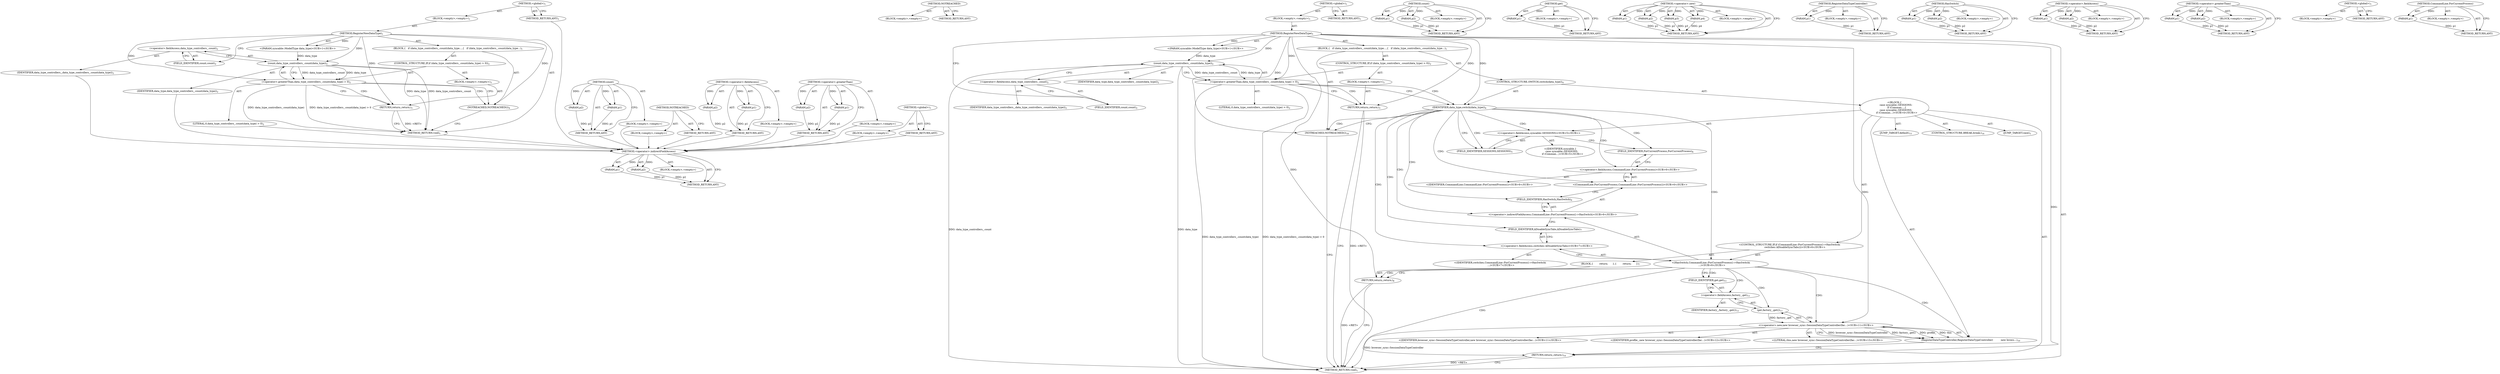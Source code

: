 digraph "&lt;global&gt;" {
vulnerable_95 [label=<(METHOD,&lt;operator&gt;.indirectFieldAccess)>];
vulnerable_96 [label=<(PARAM,p1)>];
vulnerable_97 [label=<(PARAM,p2)>];
vulnerable_98 [label=<(BLOCK,&lt;empty&gt;,&lt;empty&gt;)>];
vulnerable_99 [label=<(METHOD_RETURN,ANY)>];
vulnerable_119 [label=<(METHOD,NOTREACHED)>];
vulnerable_120 [label=<(BLOCK,&lt;empty&gt;,&lt;empty&gt;)>];
vulnerable_121 [label=<(METHOD_RETURN,ANY)>];
vulnerable_6 [label=<(METHOD,&lt;global&gt;)<SUB>1</SUB>>];
vulnerable_7 [label=<(BLOCK,&lt;empty&gt;,&lt;empty&gt;)<SUB>1</SUB>>];
vulnerable_8 [label=<(METHOD,RegisterNewDataType)<SUB>1</SUB>>];
vulnerable_9 [label="<(PARAM,syncable::ModelType data_type)<SUB>1</SUB>>"];
vulnerable_10 [label=<(BLOCK,{
   if (data_type_controllers_.count(data_type...,{
   if (data_type_controllers_.count(data_type...)<SUB>1</SUB>>];
vulnerable_11 [label=<(CONTROL_STRUCTURE,IF,if (data_type_controllers_.count(data_type) &gt; 0))<SUB>2</SUB>>];
vulnerable_12 [label=<(&lt;operator&gt;.greaterThan,data_type_controllers_.count(data_type) &gt; 0)<SUB>2</SUB>>];
vulnerable_13 [label=<(count,data_type_controllers_.count(data_type))<SUB>2</SUB>>];
vulnerable_14 [label=<(&lt;operator&gt;.fieldAccess,data_type_controllers_.count)<SUB>2</SUB>>];
vulnerable_15 [label=<(IDENTIFIER,data_type_controllers_,data_type_controllers_.count(data_type))<SUB>2</SUB>>];
vulnerable_16 [label=<(FIELD_IDENTIFIER,count,count)<SUB>2</SUB>>];
vulnerable_17 [label=<(IDENTIFIER,data_type,data_type_controllers_.count(data_type))<SUB>2</SUB>>];
vulnerable_18 [label=<(LITERAL,0,data_type_controllers_.count(data_type) &gt; 0)<SUB>2</SUB>>];
vulnerable_19 [label=<(BLOCK,&lt;empty&gt;,&lt;empty&gt;)<SUB>3</SUB>>];
vulnerable_20 [label=<(RETURN,return;,return;)<SUB>3</SUB>>];
vulnerable_21 [label=<(CONTROL_STRUCTURE,SWITCH,switch(data_type))<SUB>4</SUB>>];
vulnerable_22 [label=<(IDENTIFIER,data_type,switch(data_type))<SUB>4</SUB>>];
vulnerable_23 [label="<(BLOCK,{
    case syncable::SESSIONS:
      if (Comman...,{
    case syncable::SESSIONS:
      if (Comman...)<SUB>4</SUB>>"];
vulnerable_24 [label=<(JUMP_TARGET,case)<SUB>5</SUB>>];
vulnerable_25 [label="<(&lt;operator&gt;.fieldAccess,syncable::SESSIONS)<SUB>5</SUB>>"];
vulnerable_26 [label="<(IDENTIFIER,syncable,{
    case syncable::SESSIONS:
      if (Comman...)<SUB>5</SUB>>"];
vulnerable_27 [label=<(FIELD_IDENTIFIER,SESSIONS,SESSIONS)<SUB>5</SUB>>];
vulnerable_28 [label="<(CONTROL_STRUCTURE,IF,if (CommandLine::ForCurrentProcess()-&gt;HasSwitch(
              switches::kDisableSyncTabs)))<SUB>6</SUB>>"];
vulnerable_29 [label="<(HasSwitch,CommandLine::ForCurrentProcess()-&gt;HasSwitch(
  ...)<SUB>6</SUB>>"];
vulnerable_30 [label="<(&lt;operator&gt;.indirectFieldAccess,CommandLine::ForCurrentProcess()-&gt;HasSwitch)<SUB>6</SUB>>"];
vulnerable_31 [label="<(CommandLine.ForCurrentProcess,CommandLine::ForCurrentProcess())<SUB>6</SUB>>"];
vulnerable_32 [label="<(&lt;operator&gt;.fieldAccess,CommandLine::ForCurrentProcess)<SUB>6</SUB>>"];
vulnerable_33 [label="<(IDENTIFIER,CommandLine,CommandLine::ForCurrentProcess())<SUB>6</SUB>>"];
vulnerable_34 [label=<(FIELD_IDENTIFIER,ForCurrentProcess,ForCurrentProcess)<SUB>6</SUB>>];
vulnerable_35 [label=<(FIELD_IDENTIFIER,HasSwitch,HasSwitch)<SUB>6</SUB>>];
vulnerable_36 [label="<(&lt;operator&gt;.fieldAccess,switches::kDisableSyncTabs)<SUB>7</SUB>>"];
vulnerable_37 [label="<(IDENTIFIER,switches,CommandLine::ForCurrentProcess()-&gt;HasSwitch(
  ...)<SUB>7</SUB>>"];
vulnerable_38 [label=<(FIELD_IDENTIFIER,kDisableSyncTabs,kDisableSyncTabs)<SUB>7</SUB>>];
vulnerable_39 [label=<(BLOCK,{
        return;
      },{
        return;
      })<SUB>7</SUB>>];
vulnerable_40 [label=<(RETURN,return;,return;)<SUB>8</SUB>>];
vulnerable_41 [label=<(RegisterDataTypeController,RegisterDataTypeController(
          new brows...)<SUB>10</SUB>>];
vulnerable_42 [label="<(&lt;operator&gt;.new,new browser_sync::SessionDataTypeController(fac...)<SUB>11</SUB>>"];
vulnerable_43 [label="<(IDENTIFIER,browser_sync::SessionDataTypeController,new browser_sync::SessionDataTypeController(fac...)<SUB>11</SUB>>"];
vulnerable_44 [label=<(get,factory_.get())<SUB>11</SUB>>];
vulnerable_45 [label=<(&lt;operator&gt;.fieldAccess,factory_.get)<SUB>11</SUB>>];
vulnerable_46 [label=<(IDENTIFIER,factory_,factory_.get())<SUB>11</SUB>>];
vulnerable_47 [label=<(FIELD_IDENTIFIER,get,get)<SUB>11</SUB>>];
vulnerable_48 [label="<(IDENTIFIER,profile_,new browser_sync::SessionDataTypeController(fac...)<SUB>12</SUB>>"];
vulnerable_49 [label="<(LITERAL,this,new browser_sync::SessionDataTypeController(fac...)<SUB>13</SUB>>"];
vulnerable_50 [label=<(RETURN,return;,return;)<SUB>14</SUB>>];
vulnerable_51 [label=<(JUMP_TARGET,default)<SUB>15</SUB>>];
vulnerable_52 [label=<(CONTROL_STRUCTURE,BREAK,break;)<SUB>16</SUB>>];
vulnerable_53 [label=<(NOTREACHED,NOTREACHED())<SUB>18</SUB>>];
vulnerable_54 [label=<(METHOD_RETURN,void)<SUB>1</SUB>>];
vulnerable_56 [label=<(METHOD_RETURN,ANY)<SUB>1</SUB>>];
vulnerable_80 [label=<(METHOD,count)>];
vulnerable_81 [label=<(PARAM,p1)>];
vulnerable_82 [label=<(PARAM,p2)>];
vulnerable_83 [label=<(BLOCK,&lt;empty&gt;,&lt;empty&gt;)>];
vulnerable_84 [label=<(METHOD_RETURN,ANY)>];
vulnerable_115 [label=<(METHOD,get)>];
vulnerable_116 [label=<(PARAM,p1)>];
vulnerable_117 [label=<(BLOCK,&lt;empty&gt;,&lt;empty&gt;)>];
vulnerable_118 [label=<(METHOD_RETURN,ANY)>];
vulnerable_108 [label=<(METHOD,&lt;operator&gt;.new)>];
vulnerable_109 [label=<(PARAM,p1)>];
vulnerable_110 [label=<(PARAM,p2)>];
vulnerable_111 [label=<(PARAM,p3)>];
vulnerable_112 [label=<(PARAM,p4)>];
vulnerable_113 [label=<(BLOCK,&lt;empty&gt;,&lt;empty&gt;)>];
vulnerable_114 [label=<(METHOD_RETURN,ANY)>];
vulnerable_104 [label=<(METHOD,RegisterDataTypeController)>];
vulnerable_105 [label=<(PARAM,p1)>];
vulnerable_106 [label=<(BLOCK,&lt;empty&gt;,&lt;empty&gt;)>];
vulnerable_107 [label=<(METHOD_RETURN,ANY)>];
vulnerable_90 [label=<(METHOD,HasSwitch)>];
vulnerable_91 [label=<(PARAM,p1)>];
vulnerable_92 [label=<(PARAM,p2)>];
vulnerable_93 [label=<(BLOCK,&lt;empty&gt;,&lt;empty&gt;)>];
vulnerable_94 [label=<(METHOD_RETURN,ANY)>];
vulnerable_85 [label=<(METHOD,&lt;operator&gt;.fieldAccess)>];
vulnerable_86 [label=<(PARAM,p1)>];
vulnerable_87 [label=<(PARAM,p2)>];
vulnerable_88 [label=<(BLOCK,&lt;empty&gt;,&lt;empty&gt;)>];
vulnerable_89 [label=<(METHOD_RETURN,ANY)>];
vulnerable_75 [label=<(METHOD,&lt;operator&gt;.greaterThan)>];
vulnerable_76 [label=<(PARAM,p1)>];
vulnerable_77 [label=<(PARAM,p2)>];
vulnerable_78 [label=<(BLOCK,&lt;empty&gt;,&lt;empty&gt;)>];
vulnerable_79 [label=<(METHOD_RETURN,ANY)>];
vulnerable_69 [label=<(METHOD,&lt;global&gt;)<SUB>1</SUB>>];
vulnerable_70 [label=<(BLOCK,&lt;empty&gt;,&lt;empty&gt;)>];
vulnerable_71 [label=<(METHOD_RETURN,ANY)>];
vulnerable_100 [label=<(METHOD,CommandLine.ForCurrentProcess)>];
vulnerable_101 [label=<(PARAM,p1)>];
vulnerable_102 [label=<(BLOCK,&lt;empty&gt;,&lt;empty&gt;)>];
vulnerable_103 [label=<(METHOD_RETURN,ANY)>];
fixed_6 [label=<(METHOD,&lt;global&gt;)<SUB>1</SUB>>];
fixed_7 [label=<(BLOCK,&lt;empty&gt;,&lt;empty&gt;)<SUB>1</SUB>>];
fixed_8 [label=<(METHOD,RegisterNewDataType)<SUB>1</SUB>>];
fixed_9 [label="<(PARAM,syncable::ModelType data_type)<SUB>1</SUB>>"];
fixed_10 [label=<(BLOCK,{
   if (data_type_controllers_.count(data_type...,{
   if (data_type_controllers_.count(data_type...)<SUB>1</SUB>>];
fixed_11 [label=<(CONTROL_STRUCTURE,IF,if (data_type_controllers_.count(data_type) &gt; 0))<SUB>2</SUB>>];
fixed_12 [label=<(&lt;operator&gt;.greaterThan,data_type_controllers_.count(data_type) &gt; 0)<SUB>2</SUB>>];
fixed_13 [label=<(count,data_type_controllers_.count(data_type))<SUB>2</SUB>>];
fixed_14 [label=<(&lt;operator&gt;.fieldAccess,data_type_controllers_.count)<SUB>2</SUB>>];
fixed_15 [label=<(IDENTIFIER,data_type_controllers_,data_type_controllers_.count(data_type))<SUB>2</SUB>>];
fixed_16 [label=<(FIELD_IDENTIFIER,count,count)<SUB>2</SUB>>];
fixed_17 [label=<(IDENTIFIER,data_type,data_type_controllers_.count(data_type))<SUB>2</SUB>>];
fixed_18 [label=<(LITERAL,0,data_type_controllers_.count(data_type) &gt; 0)<SUB>2</SUB>>];
fixed_19 [label=<(BLOCK,&lt;empty&gt;,&lt;empty&gt;)<SUB>3</SUB>>];
fixed_20 [label=<(RETURN,return;,return;)<SUB>3</SUB>>];
fixed_21 [label=<(NOTREACHED,NOTREACHED())<SUB>4</SUB>>];
fixed_22 [label=<(METHOD_RETURN,void)<SUB>1</SUB>>];
fixed_24 [label=<(METHOD_RETURN,ANY)<SUB>1</SUB>>];
fixed_46 [label=<(METHOD,count)>];
fixed_47 [label=<(PARAM,p1)>];
fixed_48 [label=<(PARAM,p2)>];
fixed_49 [label=<(BLOCK,&lt;empty&gt;,&lt;empty&gt;)>];
fixed_50 [label=<(METHOD_RETURN,ANY)>];
fixed_56 [label=<(METHOD,NOTREACHED)>];
fixed_57 [label=<(BLOCK,&lt;empty&gt;,&lt;empty&gt;)>];
fixed_58 [label=<(METHOD_RETURN,ANY)>];
fixed_51 [label=<(METHOD,&lt;operator&gt;.fieldAccess)>];
fixed_52 [label=<(PARAM,p1)>];
fixed_53 [label=<(PARAM,p2)>];
fixed_54 [label=<(BLOCK,&lt;empty&gt;,&lt;empty&gt;)>];
fixed_55 [label=<(METHOD_RETURN,ANY)>];
fixed_41 [label=<(METHOD,&lt;operator&gt;.greaterThan)>];
fixed_42 [label=<(PARAM,p1)>];
fixed_43 [label=<(PARAM,p2)>];
fixed_44 [label=<(BLOCK,&lt;empty&gt;,&lt;empty&gt;)>];
fixed_45 [label=<(METHOD_RETURN,ANY)>];
fixed_35 [label=<(METHOD,&lt;global&gt;)<SUB>1</SUB>>];
fixed_36 [label=<(BLOCK,&lt;empty&gt;,&lt;empty&gt;)>];
fixed_37 [label=<(METHOD_RETURN,ANY)>];
vulnerable_95 -> vulnerable_96  [key=0, label="AST: "];
vulnerable_95 -> vulnerable_96  [key=1, label="DDG: "];
vulnerable_95 -> vulnerable_98  [key=0, label="AST: "];
vulnerable_95 -> vulnerable_97  [key=0, label="AST: "];
vulnerable_95 -> vulnerable_97  [key=1, label="DDG: "];
vulnerable_95 -> vulnerable_99  [key=0, label="AST: "];
vulnerable_95 -> vulnerable_99  [key=1, label="CFG: "];
vulnerable_96 -> vulnerable_99  [key=0, label="DDG: p1"];
vulnerable_97 -> vulnerable_99  [key=0, label="DDG: p2"];
vulnerable_119 -> vulnerable_120  [key=0, label="AST: "];
vulnerable_119 -> vulnerable_121  [key=0, label="AST: "];
vulnerable_119 -> vulnerable_121  [key=1, label="CFG: "];
vulnerable_6 -> vulnerable_7  [key=0, label="AST: "];
vulnerable_6 -> vulnerable_56  [key=0, label="AST: "];
vulnerable_6 -> vulnerable_56  [key=1, label="CFG: "];
vulnerable_7 -> vulnerable_8  [key=0, label="AST: "];
vulnerable_8 -> vulnerable_9  [key=0, label="AST: "];
vulnerable_8 -> vulnerable_9  [key=1, label="DDG: "];
vulnerable_8 -> vulnerable_10  [key=0, label="AST: "];
vulnerable_8 -> vulnerable_54  [key=0, label="AST: "];
vulnerable_8 -> vulnerable_16  [key=0, label="CFG: "];
vulnerable_8 -> vulnerable_53  [key=0, label="DDG: "];
vulnerable_8 -> vulnerable_22  [key=0, label="DDG: "];
vulnerable_8 -> vulnerable_12  [key=0, label="DDG: "];
vulnerable_8 -> vulnerable_20  [key=0, label="DDG: "];
vulnerable_8 -> vulnerable_50  [key=0, label="DDG: "];
vulnerable_8 -> vulnerable_13  [key=0, label="DDG: "];
vulnerable_8 -> vulnerable_40  [key=0, label="DDG: "];
vulnerable_8 -> vulnerable_42  [key=0, label="DDG: "];
vulnerable_9 -> vulnerable_13  [key=0, label="DDG: data_type"];
vulnerable_10 -> vulnerable_11  [key=0, label="AST: "];
vulnerable_10 -> vulnerable_21  [key=0, label="AST: "];
vulnerable_10 -> vulnerable_53  [key=0, label="AST: "];
vulnerable_11 -> vulnerable_12  [key=0, label="AST: "];
vulnerable_11 -> vulnerable_19  [key=0, label="AST: "];
vulnerable_12 -> vulnerable_13  [key=0, label="AST: "];
vulnerable_12 -> vulnerable_18  [key=0, label="AST: "];
vulnerable_12 -> vulnerable_20  [key=0, label="CFG: "];
vulnerable_12 -> vulnerable_20  [key=1, label="CDG: "];
vulnerable_12 -> vulnerable_22  [key=0, label="CFG: "];
vulnerable_12 -> vulnerable_22  [key=1, label="CDG: "];
vulnerable_12 -> vulnerable_54  [key=0, label="DDG: data_type_controllers_.count(data_type)"];
vulnerable_12 -> vulnerable_54  [key=1, label="DDG: data_type_controllers_.count(data_type) &gt; 0"];
vulnerable_13 -> vulnerable_14  [key=0, label="AST: "];
vulnerable_13 -> vulnerable_17  [key=0, label="AST: "];
vulnerable_13 -> vulnerable_12  [key=0, label="CFG: "];
vulnerable_13 -> vulnerable_12  [key=1, label="DDG: data_type_controllers_.count"];
vulnerable_13 -> vulnerable_12  [key=2, label="DDG: data_type"];
vulnerable_13 -> vulnerable_54  [key=0, label="DDG: data_type_controllers_.count"];
vulnerable_13 -> vulnerable_54  [key=1, label="DDG: data_type"];
vulnerable_14 -> vulnerable_15  [key=0, label="AST: "];
vulnerable_14 -> vulnerable_16  [key=0, label="AST: "];
vulnerable_14 -> vulnerable_13  [key=0, label="CFG: "];
vulnerable_16 -> vulnerable_14  [key=0, label="CFG: "];
vulnerable_19 -> vulnerable_20  [key=0, label="AST: "];
vulnerable_20 -> vulnerable_54  [key=0, label="CFG: "];
vulnerable_20 -> vulnerable_54  [key=1, label="DDG: &lt;RET&gt;"];
vulnerable_21 -> vulnerable_22  [key=0, label="AST: "];
vulnerable_21 -> vulnerable_23  [key=0, label="AST: "];
vulnerable_22 -> vulnerable_27  [key=0, label="CFG: "];
vulnerable_22 -> vulnerable_27  [key=1, label="CDG: "];
vulnerable_22 -> vulnerable_53  [key=0, label="CFG: "];
vulnerable_22 -> vulnerable_53  [key=1, label="CDG: "];
vulnerable_22 -> vulnerable_30  [key=0, label="CDG: "];
vulnerable_22 -> vulnerable_34  [key=0, label="CDG: "];
vulnerable_22 -> vulnerable_32  [key=0, label="CDG: "];
vulnerable_22 -> vulnerable_36  [key=0, label="CDG: "];
vulnerable_22 -> vulnerable_38  [key=0, label="CDG: "];
vulnerable_22 -> vulnerable_25  [key=0, label="CDG: "];
vulnerable_22 -> vulnerable_29  [key=0, label="CDG: "];
vulnerable_22 -> vulnerable_35  [key=0, label="CDG: "];
vulnerable_22 -> vulnerable_31  [key=0, label="CDG: "];
vulnerable_23 -> vulnerable_24  [key=0, label="AST: "];
vulnerable_23 -> vulnerable_25  [key=0, label="AST: "];
vulnerable_23 -> vulnerable_28  [key=0, label="AST: "];
vulnerable_23 -> vulnerable_41  [key=0, label="AST: "];
vulnerable_23 -> vulnerable_50  [key=0, label="AST: "];
vulnerable_23 -> vulnerable_51  [key=0, label="AST: "];
vulnerable_23 -> vulnerable_52  [key=0, label="AST: "];
vulnerable_25 -> vulnerable_26  [key=0, label="AST: "];
vulnerable_25 -> vulnerable_27  [key=0, label="AST: "];
vulnerable_25 -> vulnerable_34  [key=0, label="CFG: "];
vulnerable_27 -> vulnerable_25  [key=0, label="CFG: "];
vulnerable_28 -> vulnerable_29  [key=0, label="AST: "];
vulnerable_28 -> vulnerable_39  [key=0, label="AST: "];
vulnerable_29 -> vulnerable_30  [key=0, label="AST: "];
vulnerable_29 -> vulnerable_36  [key=0, label="AST: "];
vulnerable_29 -> vulnerable_40  [key=0, label="CFG: "];
vulnerable_29 -> vulnerable_40  [key=1, label="CDG: "];
vulnerable_29 -> vulnerable_47  [key=0, label="CFG: "];
vulnerable_29 -> vulnerable_47  [key=1, label="CDG: "];
vulnerable_29 -> vulnerable_42  [key=0, label="CDG: "];
vulnerable_29 -> vulnerable_41  [key=0, label="CDG: "];
vulnerable_29 -> vulnerable_45  [key=0, label="CDG: "];
vulnerable_29 -> vulnerable_50  [key=0, label="CDG: "];
vulnerable_29 -> vulnerable_44  [key=0, label="CDG: "];
vulnerable_30 -> vulnerable_31  [key=0, label="AST: "];
vulnerable_30 -> vulnerable_35  [key=0, label="AST: "];
vulnerable_30 -> vulnerable_38  [key=0, label="CFG: "];
vulnerable_31 -> vulnerable_32  [key=0, label="AST: "];
vulnerable_31 -> vulnerable_35  [key=0, label="CFG: "];
vulnerable_32 -> vulnerable_33  [key=0, label="AST: "];
vulnerable_32 -> vulnerable_34  [key=0, label="AST: "];
vulnerable_32 -> vulnerable_31  [key=0, label="CFG: "];
vulnerable_34 -> vulnerable_32  [key=0, label="CFG: "];
vulnerable_35 -> vulnerable_30  [key=0, label="CFG: "];
vulnerable_36 -> vulnerable_37  [key=0, label="AST: "];
vulnerable_36 -> vulnerable_38  [key=0, label="AST: "];
vulnerable_36 -> vulnerable_29  [key=0, label="CFG: "];
vulnerable_38 -> vulnerable_36  [key=0, label="CFG: "];
vulnerable_39 -> vulnerable_40  [key=0, label="AST: "];
vulnerable_40 -> vulnerable_54  [key=0, label="CFG: "];
vulnerable_40 -> vulnerable_54  [key=1, label="DDG: &lt;RET&gt;"];
vulnerable_41 -> vulnerable_42  [key=0, label="AST: "];
vulnerable_41 -> vulnerable_50  [key=0, label="CFG: "];
vulnerable_42 -> vulnerable_43  [key=0, label="AST: "];
vulnerable_42 -> vulnerable_44  [key=0, label="AST: "];
vulnerable_42 -> vulnerable_48  [key=0, label="AST: "];
vulnerable_42 -> vulnerable_49  [key=0, label="AST: "];
vulnerable_42 -> vulnerable_41  [key=0, label="CFG: "];
vulnerable_42 -> vulnerable_41  [key=1, label="DDG: browser_sync::SessionDataTypeController"];
vulnerable_42 -> vulnerable_41  [key=2, label="DDG: factory_.get()"];
vulnerable_42 -> vulnerable_41  [key=3, label="DDG: profile_"];
vulnerable_42 -> vulnerable_41  [key=4, label="DDG: this"];
vulnerable_42 -> vulnerable_54  [key=0, label="DDG: browser_sync::SessionDataTypeController"];
vulnerable_44 -> vulnerable_45  [key=0, label="AST: "];
vulnerable_44 -> vulnerable_42  [key=0, label="CFG: "];
vulnerable_44 -> vulnerable_42  [key=1, label="DDG: factory_.get"];
vulnerable_45 -> vulnerable_46  [key=0, label="AST: "];
vulnerable_45 -> vulnerable_47  [key=0, label="AST: "];
vulnerable_45 -> vulnerable_44  [key=0, label="CFG: "];
vulnerable_47 -> vulnerable_45  [key=0, label="CFG: "];
vulnerable_50 -> vulnerable_54  [key=0, label="CFG: "];
vulnerable_50 -> vulnerable_54  [key=1, label="DDG: &lt;RET&gt;"];
vulnerable_53 -> vulnerable_54  [key=0, label="CFG: "];
vulnerable_80 -> vulnerable_81  [key=0, label="AST: "];
vulnerable_80 -> vulnerable_81  [key=1, label="DDG: "];
vulnerable_80 -> vulnerable_83  [key=0, label="AST: "];
vulnerable_80 -> vulnerable_82  [key=0, label="AST: "];
vulnerable_80 -> vulnerable_82  [key=1, label="DDG: "];
vulnerable_80 -> vulnerable_84  [key=0, label="AST: "];
vulnerable_80 -> vulnerable_84  [key=1, label="CFG: "];
vulnerable_81 -> vulnerable_84  [key=0, label="DDG: p1"];
vulnerable_82 -> vulnerable_84  [key=0, label="DDG: p2"];
vulnerable_115 -> vulnerable_116  [key=0, label="AST: "];
vulnerable_115 -> vulnerable_116  [key=1, label="DDG: "];
vulnerable_115 -> vulnerable_117  [key=0, label="AST: "];
vulnerable_115 -> vulnerable_118  [key=0, label="AST: "];
vulnerable_115 -> vulnerable_118  [key=1, label="CFG: "];
vulnerable_116 -> vulnerable_118  [key=0, label="DDG: p1"];
vulnerable_108 -> vulnerable_109  [key=0, label="AST: "];
vulnerable_108 -> vulnerable_109  [key=1, label="DDG: "];
vulnerable_108 -> vulnerable_113  [key=0, label="AST: "];
vulnerable_108 -> vulnerable_110  [key=0, label="AST: "];
vulnerable_108 -> vulnerable_110  [key=1, label="DDG: "];
vulnerable_108 -> vulnerable_114  [key=0, label="AST: "];
vulnerable_108 -> vulnerable_114  [key=1, label="CFG: "];
vulnerable_108 -> vulnerable_111  [key=0, label="AST: "];
vulnerable_108 -> vulnerable_111  [key=1, label="DDG: "];
vulnerable_108 -> vulnerable_112  [key=0, label="AST: "];
vulnerable_108 -> vulnerable_112  [key=1, label="DDG: "];
vulnerable_109 -> vulnerable_114  [key=0, label="DDG: p1"];
vulnerable_110 -> vulnerable_114  [key=0, label="DDG: p2"];
vulnerable_111 -> vulnerable_114  [key=0, label="DDG: p3"];
vulnerable_112 -> vulnerable_114  [key=0, label="DDG: p4"];
vulnerable_104 -> vulnerable_105  [key=0, label="AST: "];
vulnerable_104 -> vulnerable_105  [key=1, label="DDG: "];
vulnerable_104 -> vulnerable_106  [key=0, label="AST: "];
vulnerable_104 -> vulnerable_107  [key=0, label="AST: "];
vulnerable_104 -> vulnerable_107  [key=1, label="CFG: "];
vulnerable_105 -> vulnerable_107  [key=0, label="DDG: p1"];
vulnerable_90 -> vulnerable_91  [key=0, label="AST: "];
vulnerable_90 -> vulnerable_91  [key=1, label="DDG: "];
vulnerable_90 -> vulnerable_93  [key=0, label="AST: "];
vulnerable_90 -> vulnerable_92  [key=0, label="AST: "];
vulnerable_90 -> vulnerable_92  [key=1, label="DDG: "];
vulnerable_90 -> vulnerable_94  [key=0, label="AST: "];
vulnerable_90 -> vulnerable_94  [key=1, label="CFG: "];
vulnerable_91 -> vulnerable_94  [key=0, label="DDG: p1"];
vulnerable_92 -> vulnerable_94  [key=0, label="DDG: p2"];
vulnerable_85 -> vulnerable_86  [key=0, label="AST: "];
vulnerable_85 -> vulnerable_86  [key=1, label="DDG: "];
vulnerable_85 -> vulnerable_88  [key=0, label="AST: "];
vulnerable_85 -> vulnerable_87  [key=0, label="AST: "];
vulnerable_85 -> vulnerable_87  [key=1, label="DDG: "];
vulnerable_85 -> vulnerable_89  [key=0, label="AST: "];
vulnerable_85 -> vulnerable_89  [key=1, label="CFG: "];
vulnerable_86 -> vulnerable_89  [key=0, label="DDG: p1"];
vulnerable_87 -> vulnerable_89  [key=0, label="DDG: p2"];
vulnerable_75 -> vulnerable_76  [key=0, label="AST: "];
vulnerable_75 -> vulnerable_76  [key=1, label="DDG: "];
vulnerable_75 -> vulnerable_78  [key=0, label="AST: "];
vulnerable_75 -> vulnerable_77  [key=0, label="AST: "];
vulnerable_75 -> vulnerable_77  [key=1, label="DDG: "];
vulnerable_75 -> vulnerable_79  [key=0, label="AST: "];
vulnerable_75 -> vulnerable_79  [key=1, label="CFG: "];
vulnerable_76 -> vulnerable_79  [key=0, label="DDG: p1"];
vulnerable_77 -> vulnerable_79  [key=0, label="DDG: p2"];
vulnerable_69 -> vulnerable_70  [key=0, label="AST: "];
vulnerable_69 -> vulnerable_71  [key=0, label="AST: "];
vulnerable_69 -> vulnerable_71  [key=1, label="CFG: "];
vulnerable_100 -> vulnerable_101  [key=0, label="AST: "];
vulnerable_100 -> vulnerable_101  [key=1, label="DDG: "];
vulnerable_100 -> vulnerable_102  [key=0, label="AST: "];
vulnerable_100 -> vulnerable_103  [key=0, label="AST: "];
vulnerable_100 -> vulnerable_103  [key=1, label="CFG: "];
vulnerable_101 -> vulnerable_103  [key=0, label="DDG: p1"];
fixed_6 -> fixed_7  [key=0, label="AST: "];
fixed_6 -> fixed_24  [key=0, label="AST: "];
fixed_6 -> fixed_24  [key=1, label="CFG: "];
fixed_7 -> fixed_8  [key=0, label="AST: "];
fixed_8 -> fixed_9  [key=0, label="AST: "];
fixed_8 -> fixed_9  [key=1, label="DDG: "];
fixed_8 -> fixed_10  [key=0, label="AST: "];
fixed_8 -> fixed_22  [key=0, label="AST: "];
fixed_8 -> fixed_16  [key=0, label="CFG: "];
fixed_8 -> fixed_21  [key=0, label="DDG: "];
fixed_8 -> fixed_12  [key=0, label="DDG: "];
fixed_8 -> fixed_20  [key=0, label="DDG: "];
fixed_8 -> fixed_13  [key=0, label="DDG: "];
fixed_9 -> fixed_13  [key=0, label="DDG: data_type"];
fixed_10 -> fixed_11  [key=0, label="AST: "];
fixed_10 -> fixed_21  [key=0, label="AST: "];
fixed_11 -> fixed_12  [key=0, label="AST: "];
fixed_11 -> fixed_19  [key=0, label="AST: "];
fixed_12 -> fixed_13  [key=0, label="AST: "];
fixed_12 -> fixed_18  [key=0, label="AST: "];
fixed_12 -> fixed_20  [key=0, label="CFG: "];
fixed_12 -> fixed_20  [key=1, label="CDG: "];
fixed_12 -> fixed_21  [key=0, label="CFG: "];
fixed_12 -> fixed_21  [key=1, label="CDG: "];
fixed_12 -> fixed_22  [key=0, label="DDG: data_type_controllers_.count(data_type)"];
fixed_12 -> fixed_22  [key=1, label="DDG: data_type_controllers_.count(data_type) &gt; 0"];
fixed_13 -> fixed_14  [key=0, label="AST: "];
fixed_13 -> fixed_17  [key=0, label="AST: "];
fixed_13 -> fixed_12  [key=0, label="CFG: "];
fixed_13 -> fixed_12  [key=1, label="DDG: data_type_controllers_.count"];
fixed_13 -> fixed_12  [key=2, label="DDG: data_type"];
fixed_13 -> fixed_22  [key=0, label="DDG: data_type_controllers_.count"];
fixed_13 -> fixed_22  [key=1, label="DDG: data_type"];
fixed_14 -> fixed_15  [key=0, label="AST: "];
fixed_14 -> fixed_16  [key=0, label="AST: "];
fixed_14 -> fixed_13  [key=0, label="CFG: "];
fixed_15 -> vulnerable_95  [key=0];
fixed_16 -> fixed_14  [key=0, label="CFG: "];
fixed_17 -> vulnerable_95  [key=0];
fixed_18 -> vulnerable_95  [key=0];
fixed_19 -> fixed_20  [key=0, label="AST: "];
fixed_20 -> fixed_22  [key=0, label="CFG: "];
fixed_20 -> fixed_22  [key=1, label="DDG: &lt;RET&gt;"];
fixed_21 -> fixed_22  [key=0, label="CFG: "];
fixed_22 -> vulnerable_95  [key=0];
fixed_24 -> vulnerable_95  [key=0];
fixed_46 -> fixed_47  [key=0, label="AST: "];
fixed_46 -> fixed_47  [key=1, label="DDG: "];
fixed_46 -> fixed_49  [key=0, label="AST: "];
fixed_46 -> fixed_48  [key=0, label="AST: "];
fixed_46 -> fixed_48  [key=1, label="DDG: "];
fixed_46 -> fixed_50  [key=0, label="AST: "];
fixed_46 -> fixed_50  [key=1, label="CFG: "];
fixed_47 -> fixed_50  [key=0, label="DDG: p1"];
fixed_48 -> fixed_50  [key=0, label="DDG: p2"];
fixed_49 -> vulnerable_95  [key=0];
fixed_50 -> vulnerable_95  [key=0];
fixed_56 -> fixed_57  [key=0, label="AST: "];
fixed_56 -> fixed_58  [key=0, label="AST: "];
fixed_56 -> fixed_58  [key=1, label="CFG: "];
fixed_57 -> vulnerable_95  [key=0];
fixed_58 -> vulnerable_95  [key=0];
fixed_51 -> fixed_52  [key=0, label="AST: "];
fixed_51 -> fixed_52  [key=1, label="DDG: "];
fixed_51 -> fixed_54  [key=0, label="AST: "];
fixed_51 -> fixed_53  [key=0, label="AST: "];
fixed_51 -> fixed_53  [key=1, label="DDG: "];
fixed_51 -> fixed_55  [key=0, label="AST: "];
fixed_51 -> fixed_55  [key=1, label="CFG: "];
fixed_52 -> fixed_55  [key=0, label="DDG: p1"];
fixed_53 -> fixed_55  [key=0, label="DDG: p2"];
fixed_54 -> vulnerable_95  [key=0];
fixed_55 -> vulnerable_95  [key=0];
fixed_41 -> fixed_42  [key=0, label="AST: "];
fixed_41 -> fixed_42  [key=1, label="DDG: "];
fixed_41 -> fixed_44  [key=0, label="AST: "];
fixed_41 -> fixed_43  [key=0, label="AST: "];
fixed_41 -> fixed_43  [key=1, label="DDG: "];
fixed_41 -> fixed_45  [key=0, label="AST: "];
fixed_41 -> fixed_45  [key=1, label="CFG: "];
fixed_42 -> fixed_45  [key=0, label="DDG: p1"];
fixed_43 -> fixed_45  [key=0, label="DDG: p2"];
fixed_44 -> vulnerable_95  [key=0];
fixed_45 -> vulnerable_95  [key=0];
fixed_35 -> fixed_36  [key=0, label="AST: "];
fixed_35 -> fixed_37  [key=0, label="AST: "];
fixed_35 -> fixed_37  [key=1, label="CFG: "];
fixed_36 -> vulnerable_95  [key=0];
fixed_37 -> vulnerable_95  [key=0];
}

